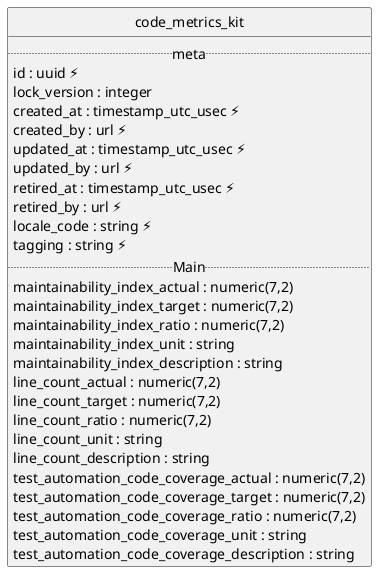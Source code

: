 @startuml uml
skinparam monochrome true
skinparam linetype ortho
hide circle

entity code_metrics_kit {
  .. meta ..
  id : uuid ⚡
  lock_version : integer
  created_at : timestamp_utc_usec ⚡
  created_by : url ⚡
  updated_at : timestamp_utc_usec ⚡
  updated_by : url ⚡
  retired_at : timestamp_utc_usec ⚡
  retired_by : url ⚡
  locale_code : string ⚡
  tagging : string ⚡
  .. Main ..
  maintainability_index_actual : numeric(7,2)
  maintainability_index_target : numeric(7,2)
  maintainability_index_ratio : numeric(7,2)
  maintainability_index_unit : string
  maintainability_index_description : string
  line_count_actual : numeric(7,2)
  line_count_target : numeric(7,2)
  line_count_ratio : numeric(7,2)
  line_count_unit : string
  line_count_description : string
  test_automation_code_coverage_actual : numeric(7,2)
  test_automation_code_coverage_target : numeric(7,2)
  test_automation_code_coverage_ratio : numeric(7,2)
  test_automation_code_coverage_unit : string
  test_automation_code_coverage_description : string
}

@enduml
